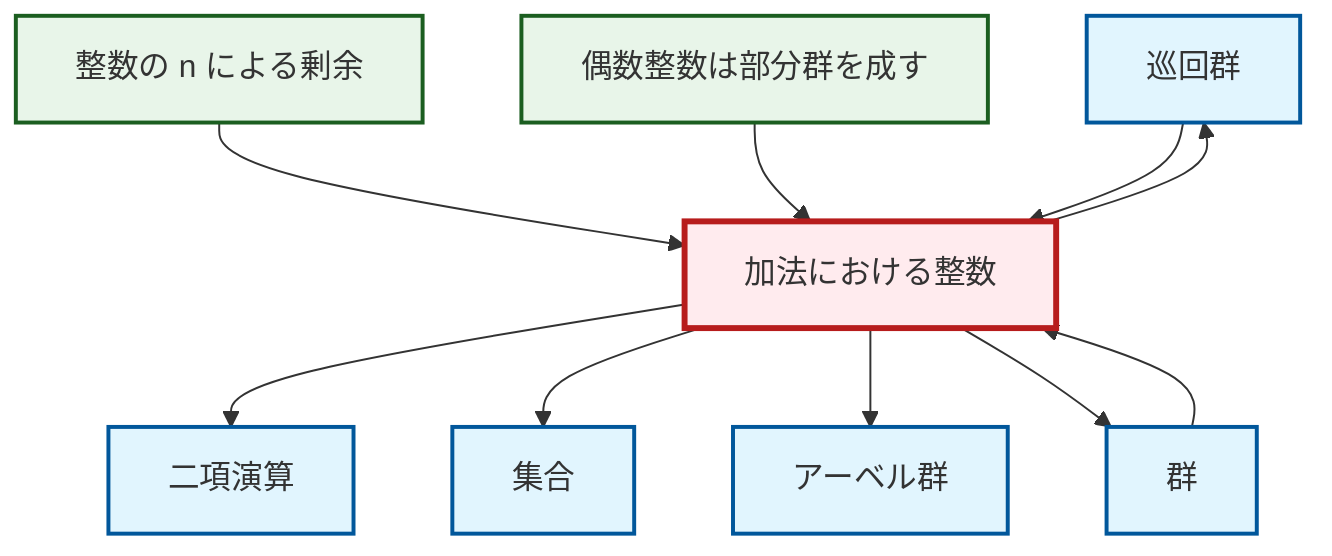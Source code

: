 graph TD
    classDef definition fill:#e1f5fe,stroke:#01579b,stroke-width:2px
    classDef theorem fill:#f3e5f5,stroke:#4a148c,stroke-width:2px
    classDef axiom fill:#fff3e0,stroke:#e65100,stroke-width:2px
    classDef example fill:#e8f5e9,stroke:#1b5e20,stroke-width:2px
    classDef current fill:#ffebee,stroke:#b71c1c,stroke-width:3px
    def-cyclic-group["巡回群"]:::definition
    def-group["群"]:::definition
    ex-integers-addition["加法における整数"]:::example
    def-set["集合"]:::definition
    def-binary-operation["二項演算"]:::definition
    ex-even-integers-subgroup["偶数整数は部分群を成す"]:::example
    ex-quotient-integers-mod-n["整数の n による剰余"]:::example
    def-abelian-group["アーベル群"]:::definition
    def-group --> ex-integers-addition
    ex-integers-addition --> def-binary-operation
    ex-integers-addition --> def-set
    ex-integers-addition --> def-abelian-group
    ex-integers-addition --> def-group
    ex-quotient-integers-mod-n --> ex-integers-addition
    ex-even-integers-subgroup --> ex-integers-addition
    def-cyclic-group --> ex-integers-addition
    ex-integers-addition --> def-cyclic-group
    class ex-integers-addition current